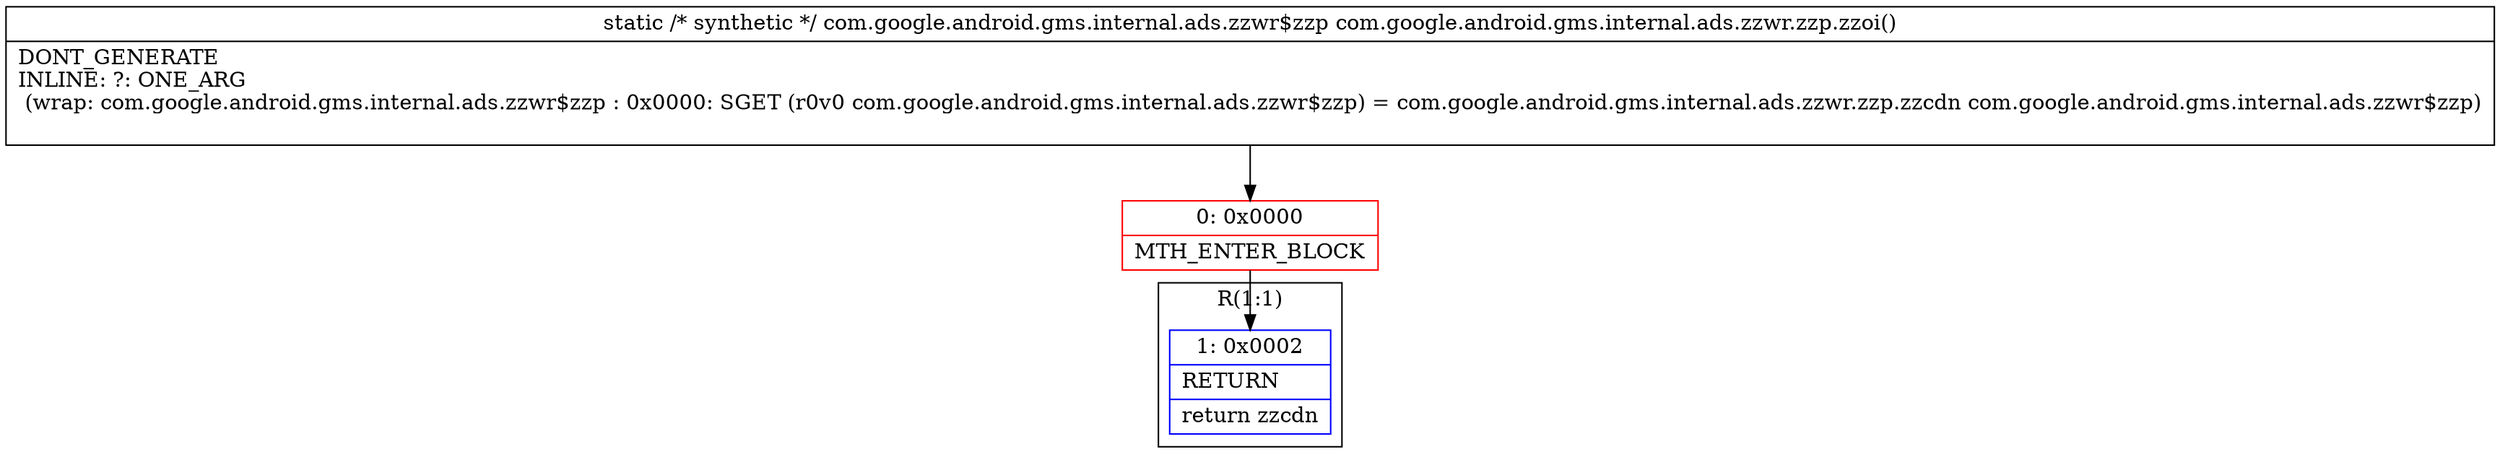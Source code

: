 digraph "CFG forcom.google.android.gms.internal.ads.zzwr.zzp.zzoi()Lcom\/google\/android\/gms\/internal\/ads\/zzwr$zzp;" {
subgraph cluster_Region_817839284 {
label = "R(1:1)";
node [shape=record,color=blue];
Node_1 [shape=record,label="{1\:\ 0x0002|RETURN\l|return zzcdn\l}"];
}
Node_0 [shape=record,color=red,label="{0\:\ 0x0000|MTH_ENTER_BLOCK\l}"];
MethodNode[shape=record,label="{static \/* synthetic *\/ com.google.android.gms.internal.ads.zzwr$zzp com.google.android.gms.internal.ads.zzwr.zzp.zzoi()  | DONT_GENERATE\lINLINE: ?: ONE_ARG  \l  (wrap: com.google.android.gms.internal.ads.zzwr$zzp : 0x0000: SGET  (r0v0 com.google.android.gms.internal.ads.zzwr$zzp) =  com.google.android.gms.internal.ads.zzwr.zzp.zzcdn com.google.android.gms.internal.ads.zzwr$zzp)\l\l}"];
MethodNode -> Node_0;
Node_0 -> Node_1;
}

